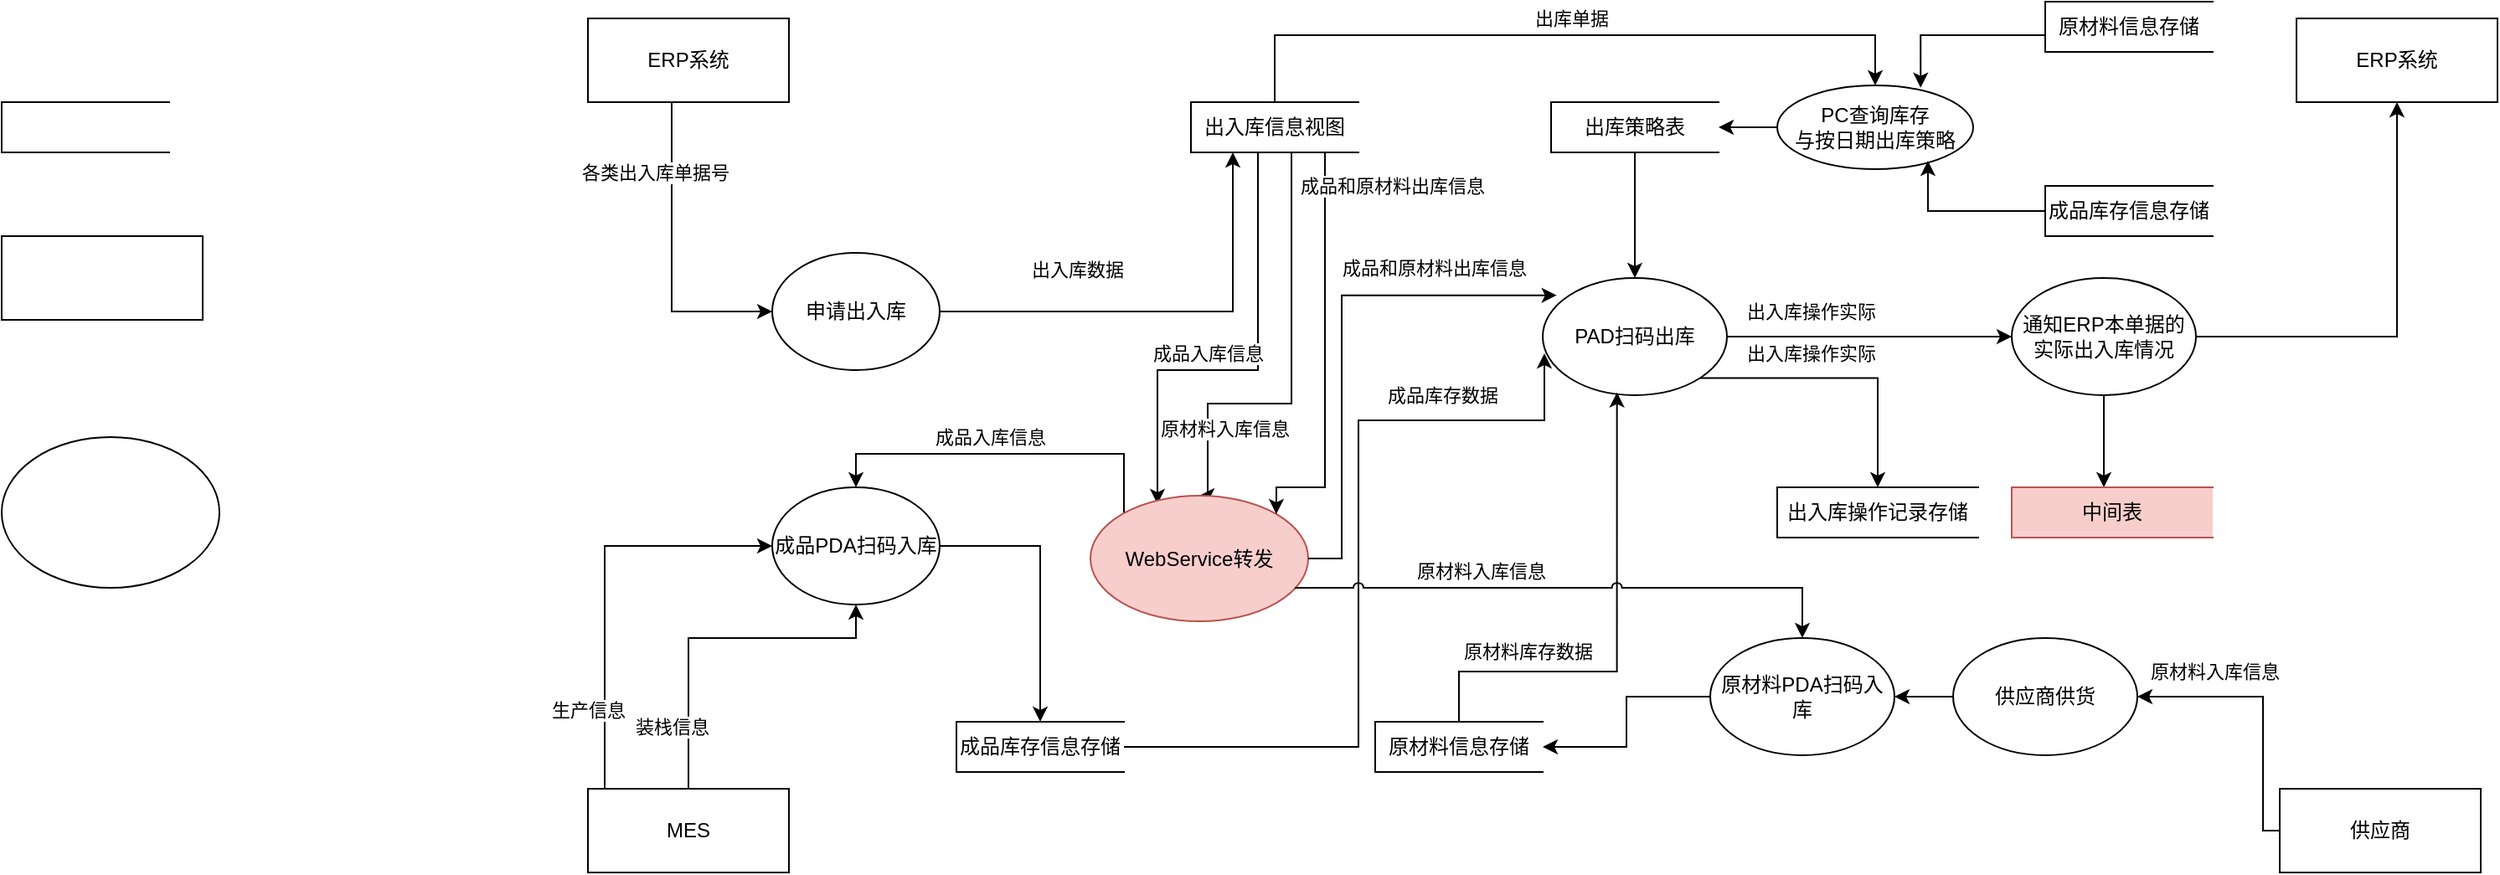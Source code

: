 <mxfile version="24.2.1" type="github">
  <diagram name="第 1 页" id="GwWL48kWU6Y4ENLvr92-">
    <mxGraphModel dx="1221" dy="662" grid="1" gridSize="10" guides="1" tooltips="1" connect="1" arrows="1" fold="1" page="1" pageScale="1" pageWidth="827" pageHeight="1169" math="0" shadow="0">
      <root>
        <mxCell id="0" />
        <mxCell id="1" parent="0" />
        <mxCell id="ZooSclxC4xJhElzUtcn8-1" value="" style="html=1;dashed=0;whiteSpace=wrap;shape=partialRectangle;right=0;" vertex="1" parent="1">
          <mxGeometry x="100" y="110" width="100" height="30" as="geometry" />
        </mxCell>
        <mxCell id="ZooSclxC4xJhElzUtcn8-3" value="" style="ellipse;whiteSpace=wrap;html=1;" vertex="1" parent="1">
          <mxGeometry x="100" y="310" width="130" height="90" as="geometry" />
        </mxCell>
        <mxCell id="ZooSclxC4xJhElzUtcn8-4" value="" style="rounded=0;whiteSpace=wrap;html=1;" vertex="1" parent="1">
          <mxGeometry x="100" y="190" width="120" height="50" as="geometry" />
        </mxCell>
        <mxCell id="ZooSclxC4xJhElzUtcn8-9" style="edgeStyle=orthogonalEdgeStyle;rounded=0;orthogonalLoop=1;jettySize=auto;html=1;entryX=0;entryY=0.5;entryDx=0;entryDy=0;" edge="1" parent="1" source="ZooSclxC4xJhElzUtcn8-5" target="ZooSclxC4xJhElzUtcn8-6">
          <mxGeometry relative="1" as="geometry">
            <Array as="points">
              <mxPoint x="500" y="235" />
            </Array>
          </mxGeometry>
        </mxCell>
        <mxCell id="ZooSclxC4xJhElzUtcn8-13" value="各类出入库单据号" style="edgeLabel;html=1;align=center;verticalAlign=middle;resizable=0;points=[];" vertex="1" connectable="0" parent="ZooSclxC4xJhElzUtcn8-9">
          <mxGeometry x="0.017" relative="1" as="geometry">
            <mxPoint x="-10" y="-52" as="offset" />
          </mxGeometry>
        </mxCell>
        <mxCell id="ZooSclxC4xJhElzUtcn8-5" value="ERP系统" style="rounded=0;whiteSpace=wrap;html=1;" vertex="1" parent="1">
          <mxGeometry x="450" y="60" width="120" height="50" as="geometry" />
        </mxCell>
        <mxCell id="ZooSclxC4xJhElzUtcn8-11" style="edgeStyle=orthogonalEdgeStyle;rounded=0;orthogonalLoop=1;jettySize=auto;html=1;entryX=0.25;entryY=1;entryDx=0;entryDy=0;" edge="1" parent="1" source="ZooSclxC4xJhElzUtcn8-6" target="ZooSclxC4xJhElzUtcn8-10">
          <mxGeometry relative="1" as="geometry">
            <Array as="points">
              <mxPoint x="835" y="235" />
            </Array>
          </mxGeometry>
        </mxCell>
        <mxCell id="ZooSclxC4xJhElzUtcn8-12" value="出入库数据" style="edgeLabel;html=1;align=center;verticalAlign=middle;resizable=0;points=[];" vertex="1" connectable="0" parent="ZooSclxC4xJhElzUtcn8-11">
          <mxGeometry x="-0.398" y="2" relative="1" as="geometry">
            <mxPoint y="-23" as="offset" />
          </mxGeometry>
        </mxCell>
        <mxCell id="ZooSclxC4xJhElzUtcn8-6" value="申请出入库" style="ellipse;whiteSpace=wrap;html=1;" vertex="1" parent="1">
          <mxGeometry x="560" y="200" width="100" height="70" as="geometry" />
        </mxCell>
        <mxCell id="ZooSclxC4xJhElzUtcn8-60" style="edgeStyle=orthogonalEdgeStyle;rounded=0;orthogonalLoop=1;jettySize=auto;html=1;" edge="1" parent="1" source="ZooSclxC4xJhElzUtcn8-10">
          <mxGeometry relative="1" as="geometry">
            <mxPoint x="790" y="350" as="targetPoint" />
            <Array as="points">
              <mxPoint x="850" y="270" />
              <mxPoint x="790" y="270" />
            </Array>
          </mxGeometry>
        </mxCell>
        <mxCell id="ZooSclxC4xJhElzUtcn8-61" value="成品入库信息" style="edgeLabel;html=1;align=center;verticalAlign=middle;resizable=0;points=[];" vertex="1" connectable="0" parent="ZooSclxC4xJhElzUtcn8-60">
          <mxGeometry x="0.348" y="4" relative="1" as="geometry">
            <mxPoint x="22" y="-14" as="offset" />
          </mxGeometry>
        </mxCell>
        <mxCell id="ZooSclxC4xJhElzUtcn8-86" style="edgeStyle=orthogonalEdgeStyle;rounded=0;orthogonalLoop=1;jettySize=auto;html=1;entryX=0.5;entryY=0;entryDx=0;entryDy=0;" edge="1" parent="1" source="ZooSclxC4xJhElzUtcn8-10" target="ZooSclxC4xJhElzUtcn8-83">
          <mxGeometry relative="1" as="geometry">
            <Array as="points">
              <mxPoint x="860" y="70" />
              <mxPoint x="1219" y="70" />
            </Array>
          </mxGeometry>
        </mxCell>
        <mxCell id="ZooSclxC4xJhElzUtcn8-87" value="出库单据" style="edgeLabel;html=1;align=center;verticalAlign=middle;resizable=0;points=[];" vertex="1" connectable="0" parent="ZooSclxC4xJhElzUtcn8-86">
          <mxGeometry x="-0.065" y="5" relative="1" as="geometry">
            <mxPoint x="16" y="-5" as="offset" />
          </mxGeometry>
        </mxCell>
        <mxCell id="ZooSclxC4xJhElzUtcn8-10" value="出入库信息视图" style="html=1;dashed=0;whiteSpace=wrap;shape=partialRectangle;right=0;" vertex="1" parent="1">
          <mxGeometry x="810" y="110" width="100" height="30" as="geometry" />
        </mxCell>
        <mxCell id="ZooSclxC4xJhElzUtcn8-30" style="edgeStyle=orthogonalEdgeStyle;rounded=0;orthogonalLoop=1;jettySize=auto;html=1;entryX=0;entryY=0.5;entryDx=0;entryDy=0;" edge="1" parent="1" source="ZooSclxC4xJhElzUtcn8-14" target="ZooSclxC4xJhElzUtcn8-16">
          <mxGeometry relative="1" as="geometry">
            <Array as="points">
              <mxPoint x="460" y="375" />
            </Array>
          </mxGeometry>
        </mxCell>
        <mxCell id="ZooSclxC4xJhElzUtcn8-31" value="生产信息" style="edgeLabel;html=1;align=center;verticalAlign=middle;resizable=0;points=[];" vertex="1" connectable="0" parent="ZooSclxC4xJhElzUtcn8-30">
          <mxGeometry x="-0.067" relative="1" as="geometry">
            <mxPoint x="-10" y="67" as="offset" />
          </mxGeometry>
        </mxCell>
        <mxCell id="ZooSclxC4xJhElzUtcn8-32" style="edgeStyle=orthogonalEdgeStyle;rounded=0;orthogonalLoop=1;jettySize=auto;html=1;" edge="1" parent="1" source="ZooSclxC4xJhElzUtcn8-14" target="ZooSclxC4xJhElzUtcn8-16">
          <mxGeometry relative="1" as="geometry">
            <Array as="points">
              <mxPoint x="510" y="430" />
              <mxPoint x="610" y="430" />
            </Array>
          </mxGeometry>
        </mxCell>
        <mxCell id="ZooSclxC4xJhElzUtcn8-33" value="装栈信息" style="edgeLabel;html=1;align=center;verticalAlign=middle;resizable=0;points=[];" vertex="1" connectable="0" parent="ZooSclxC4xJhElzUtcn8-32">
          <mxGeometry x="-0.737" y="-2" relative="1" as="geometry">
            <mxPoint x="-12" y="-10" as="offset" />
          </mxGeometry>
        </mxCell>
        <mxCell id="ZooSclxC4xJhElzUtcn8-14" value="MES" style="rounded=0;whiteSpace=wrap;html=1;" vertex="1" parent="1">
          <mxGeometry x="450" y="520" width="120" height="50" as="geometry" />
        </mxCell>
        <mxCell id="ZooSclxC4xJhElzUtcn8-34" style="edgeStyle=orthogonalEdgeStyle;rounded=0;orthogonalLoop=1;jettySize=auto;html=1;entryX=0.5;entryY=0;entryDx=0;entryDy=0;" edge="1" parent="1" source="ZooSclxC4xJhElzUtcn8-16" target="ZooSclxC4xJhElzUtcn8-29">
          <mxGeometry relative="1" as="geometry" />
        </mxCell>
        <mxCell id="ZooSclxC4xJhElzUtcn8-16" value="成品PDA扫码入库" style="ellipse;whiteSpace=wrap;html=1;" vertex="1" parent="1">
          <mxGeometry x="560" y="340" width="100" height="70" as="geometry" />
        </mxCell>
        <mxCell id="ZooSclxC4xJhElzUtcn8-44" style="edgeStyle=orthogonalEdgeStyle;rounded=0;orthogonalLoop=1;jettySize=auto;html=1;" edge="1" parent="1" source="ZooSclxC4xJhElzUtcn8-19" target="ZooSclxC4xJhElzUtcn8-43">
          <mxGeometry relative="1" as="geometry" />
        </mxCell>
        <mxCell id="ZooSclxC4xJhElzUtcn8-47" value="出入库操作实际" style="edgeLabel;html=1;align=center;verticalAlign=middle;resizable=0;points=[];" vertex="1" connectable="0" parent="ZooSclxC4xJhElzUtcn8-44">
          <mxGeometry x="-0.333" y="3" relative="1" as="geometry">
            <mxPoint x="-7" y="-12" as="offset" />
          </mxGeometry>
        </mxCell>
        <mxCell id="ZooSclxC4xJhElzUtcn8-100" style="edgeStyle=orthogonalEdgeStyle;rounded=0;orthogonalLoop=1;jettySize=auto;html=1;exitX=1;exitY=1;exitDx=0;exitDy=0;entryX=0.5;entryY=0;entryDx=0;entryDy=0;" edge="1" parent="1" source="ZooSclxC4xJhElzUtcn8-19" target="ZooSclxC4xJhElzUtcn8-36">
          <mxGeometry relative="1" as="geometry" />
        </mxCell>
        <mxCell id="ZooSclxC4xJhElzUtcn8-19" value="PAD扫码出库" style="ellipse;whiteSpace=wrap;html=1;" vertex="1" parent="1">
          <mxGeometry x="1020" y="215" width="110" height="70" as="geometry" />
        </mxCell>
        <mxCell id="ZooSclxC4xJhElzUtcn8-24" style="edgeStyle=orthogonalEdgeStyle;rounded=0;orthogonalLoop=1;jettySize=auto;html=1;entryX=0.403;entryY=0.976;entryDx=0;entryDy=0;entryPerimeter=0;" edge="1" parent="1" source="ZooSclxC4xJhElzUtcn8-23" target="ZooSclxC4xJhElzUtcn8-19">
          <mxGeometry relative="1" as="geometry">
            <Array as="points">
              <mxPoint x="970" y="450" />
              <mxPoint x="1064" y="450" />
            </Array>
          </mxGeometry>
        </mxCell>
        <mxCell id="ZooSclxC4xJhElzUtcn8-26" value="原材料库存数据" style="edgeLabel;html=1;align=center;verticalAlign=middle;resizable=0;points=[];" vertex="1" connectable="0" parent="ZooSclxC4xJhElzUtcn8-24">
          <mxGeometry x="0.13" y="-3" relative="1" as="geometry">
            <mxPoint x="-57" y="28" as="offset" />
          </mxGeometry>
        </mxCell>
        <mxCell id="ZooSclxC4xJhElzUtcn8-23" value="原材料信息存储" style="html=1;dashed=0;whiteSpace=wrap;shape=partialRectangle;right=0;" vertex="1" parent="1">
          <mxGeometry x="920" y="480" width="100" height="30" as="geometry" />
        </mxCell>
        <mxCell id="ZooSclxC4xJhElzUtcn8-40" style="edgeStyle=orthogonalEdgeStyle;rounded=0;orthogonalLoop=1;jettySize=auto;html=1;entryX=0.009;entryY=0.643;entryDx=0;entryDy=0;entryPerimeter=0;jumpStyle=arc;" edge="1" parent="1" source="ZooSclxC4xJhElzUtcn8-29" target="ZooSclxC4xJhElzUtcn8-19">
          <mxGeometry relative="1" as="geometry">
            <mxPoint x="1020" y="260" as="targetPoint" />
            <Array as="points">
              <mxPoint x="910" y="495" />
              <mxPoint x="910" y="300" />
              <mxPoint x="1021" y="300" />
            </Array>
          </mxGeometry>
        </mxCell>
        <mxCell id="ZooSclxC4xJhElzUtcn8-41" value="成品库存数据" style="edgeLabel;html=1;align=center;verticalAlign=middle;resizable=0;points=[];" vertex="1" connectable="0" parent="ZooSclxC4xJhElzUtcn8-40">
          <mxGeometry x="-0.722" y="2" relative="1" as="geometry">
            <mxPoint x="122" y="-208" as="offset" />
          </mxGeometry>
        </mxCell>
        <mxCell id="ZooSclxC4xJhElzUtcn8-29" value="成品库存信息存储" style="html=1;dashed=0;whiteSpace=wrap;shape=partialRectangle;right=0;" vertex="1" parent="1">
          <mxGeometry x="670" y="480" width="100" height="30" as="geometry" />
        </mxCell>
        <mxCell id="ZooSclxC4xJhElzUtcn8-36" value="出入库操作记录存储" style="html=1;dashed=0;whiteSpace=wrap;shape=partialRectangle;right=0;" vertex="1" parent="1">
          <mxGeometry x="1160" y="340" width="120" height="30" as="geometry" />
        </mxCell>
        <mxCell id="ZooSclxC4xJhElzUtcn8-46" style="edgeStyle=orthogonalEdgeStyle;rounded=0;orthogonalLoop=1;jettySize=auto;html=1;" edge="1" parent="1" source="ZooSclxC4xJhElzUtcn8-43" target="ZooSclxC4xJhElzUtcn8-45">
          <mxGeometry relative="1" as="geometry">
            <Array as="points">
              <mxPoint x="1355" y="330" />
              <mxPoint x="1355" y="330" />
            </Array>
          </mxGeometry>
        </mxCell>
        <mxCell id="ZooSclxC4xJhElzUtcn8-49" style="edgeStyle=orthogonalEdgeStyle;rounded=0;orthogonalLoop=1;jettySize=auto;html=1;entryX=0.5;entryY=1;entryDx=0;entryDy=0;" edge="1" parent="1" source="ZooSclxC4xJhElzUtcn8-43" target="ZooSclxC4xJhElzUtcn8-48">
          <mxGeometry relative="1" as="geometry" />
        </mxCell>
        <mxCell id="ZooSclxC4xJhElzUtcn8-43" value="通知ERP本单据的实际出入库情况" style="ellipse;whiteSpace=wrap;html=1;" vertex="1" parent="1">
          <mxGeometry x="1300" y="215" width="110" height="70" as="geometry" />
        </mxCell>
        <mxCell id="ZooSclxC4xJhElzUtcn8-45" value="中间表" style="html=1;dashed=0;whiteSpace=wrap;shape=partialRectangle;right=0;fillColor=#f8cecc;strokeColor=#b85450;" vertex="1" parent="1">
          <mxGeometry x="1300" y="340" width="120" height="30" as="geometry" />
        </mxCell>
        <mxCell id="ZooSclxC4xJhElzUtcn8-48" value="ERP系统" style="rounded=0;whiteSpace=wrap;html=1;" vertex="1" parent="1">
          <mxGeometry x="1470" y="60" width="120" height="50" as="geometry" />
        </mxCell>
        <mxCell id="ZooSclxC4xJhElzUtcn8-53" style="edgeStyle=orthogonalEdgeStyle;rounded=0;orthogonalLoop=1;jettySize=auto;html=1;entryX=1;entryY=0.5;entryDx=0;entryDy=0;" edge="1" parent="1" source="ZooSclxC4xJhElzUtcn8-50" target="ZooSclxC4xJhElzUtcn8-51">
          <mxGeometry relative="1" as="geometry">
            <Array as="points">
              <mxPoint x="1450" y="465" />
            </Array>
          </mxGeometry>
        </mxCell>
        <mxCell id="ZooSclxC4xJhElzUtcn8-54" value="原材料入库信息" style="edgeLabel;html=1;align=center;verticalAlign=middle;resizable=0;points=[];" vertex="1" connectable="0" parent="ZooSclxC4xJhElzUtcn8-53">
          <mxGeometry x="0.45" y="-1" relative="1" as="geometry">
            <mxPoint y="-14" as="offset" />
          </mxGeometry>
        </mxCell>
        <mxCell id="ZooSclxC4xJhElzUtcn8-50" value="供应商" style="rounded=0;whiteSpace=wrap;html=1;" vertex="1" parent="1">
          <mxGeometry x="1460" y="520" width="120" height="50" as="geometry" />
        </mxCell>
        <mxCell id="ZooSclxC4xJhElzUtcn8-57" style="edgeStyle=orthogonalEdgeStyle;rounded=0;orthogonalLoop=1;jettySize=auto;html=1;" edge="1" parent="1" source="ZooSclxC4xJhElzUtcn8-51" target="ZooSclxC4xJhElzUtcn8-56">
          <mxGeometry relative="1" as="geometry" />
        </mxCell>
        <mxCell id="ZooSclxC4xJhElzUtcn8-51" value="供应商供货" style="ellipse;whiteSpace=wrap;html=1;" vertex="1" parent="1">
          <mxGeometry x="1265" y="430" width="110" height="70" as="geometry" />
        </mxCell>
        <mxCell id="ZooSclxC4xJhElzUtcn8-58" style="edgeStyle=orthogonalEdgeStyle;rounded=0;orthogonalLoop=1;jettySize=auto;html=1;entryX=1;entryY=0.5;entryDx=0;entryDy=0;" edge="1" parent="1" source="ZooSclxC4xJhElzUtcn8-56" target="ZooSclxC4xJhElzUtcn8-23">
          <mxGeometry relative="1" as="geometry" />
        </mxCell>
        <mxCell id="ZooSclxC4xJhElzUtcn8-56" value="原材料PDA扫码入库" style="ellipse;whiteSpace=wrap;html=1;" vertex="1" parent="1">
          <mxGeometry x="1120" y="430" width="110" height="70" as="geometry" />
        </mxCell>
        <mxCell id="ZooSclxC4xJhElzUtcn8-64" value="" style="endArrow=classic;html=1;rounded=0;exitX=0.877;exitY=1;exitDx=0;exitDy=0;exitPerimeter=0;edgeStyle=orthogonalEdgeStyle;jumpStyle=arc;entryX=0.5;entryY=0;entryDx=0;entryDy=0;" edge="1" parent="1" source="ZooSclxC4xJhElzUtcn8-10" target="ZooSclxC4xJhElzUtcn8-68">
          <mxGeometry width="50" height="50" relative="1" as="geometry">
            <mxPoint x="990" y="200" as="sourcePoint" />
            <mxPoint x="1110" y="340" as="targetPoint" />
            <Array as="points">
              <mxPoint x="870" y="140" />
              <mxPoint x="870" y="290" />
              <mxPoint x="820" y="290" />
              <mxPoint x="820" y="345" />
            </Array>
          </mxGeometry>
        </mxCell>
        <mxCell id="ZooSclxC4xJhElzUtcn8-67" value="原材料入库信息" style="edgeLabel;html=1;align=center;verticalAlign=middle;resizable=0;points=[];" vertex="1" connectable="0" parent="ZooSclxC4xJhElzUtcn8-64">
          <mxGeometry x="0.167" y="-1" relative="1" as="geometry">
            <mxPoint x="-39" y="24" as="offset" />
          </mxGeometry>
        </mxCell>
        <mxCell id="ZooSclxC4xJhElzUtcn8-69" style="edgeStyle=orthogonalEdgeStyle;rounded=0;orthogonalLoop=1;jettySize=auto;html=1;entryX=0.5;entryY=0;entryDx=0;entryDy=0;" edge="1" parent="1" source="ZooSclxC4xJhElzUtcn8-68" target="ZooSclxC4xJhElzUtcn8-16">
          <mxGeometry relative="1" as="geometry">
            <Array as="points">
              <mxPoint x="770" y="320" />
              <mxPoint x="610" y="320" />
            </Array>
          </mxGeometry>
        </mxCell>
        <mxCell id="ZooSclxC4xJhElzUtcn8-68" value="WebService转发" style="ellipse;whiteSpace=wrap;html=1;fillColor=#f8cecc;strokeColor=#b85450;" vertex="1" parent="1">
          <mxGeometry x="750" y="345" width="130" height="75" as="geometry" />
        </mxCell>
        <mxCell id="ZooSclxC4xJhElzUtcn8-71" style="edgeStyle=orthogonalEdgeStyle;rounded=0;orthogonalLoop=1;jettySize=auto;html=1;entryX=0.5;entryY=0;entryDx=0;entryDy=0;jumpStyle=arc;" edge="1" parent="1" target="ZooSclxC4xJhElzUtcn8-56">
          <mxGeometry relative="1" as="geometry">
            <mxPoint x="872" y="400" as="sourcePoint" />
            <Array as="points">
              <mxPoint x="872" y="400" />
              <mxPoint x="1175" y="400" />
            </Array>
          </mxGeometry>
        </mxCell>
        <mxCell id="ZooSclxC4xJhElzUtcn8-72" value="成品入库信息" style="edgeLabel;html=1;align=center;verticalAlign=middle;resizable=0;points=[];" vertex="1" connectable="0" parent="1">
          <mxGeometry x="690" y="310" as="geometry" />
        </mxCell>
        <mxCell id="ZooSclxC4xJhElzUtcn8-73" value="原材料入库信息" style="edgeLabel;html=1;align=center;verticalAlign=middle;resizable=0;points=[];" vertex="1" connectable="0" parent="1">
          <mxGeometry x="860" y="340.0" as="geometry">
            <mxPoint x="123" y="50" as="offset" />
          </mxGeometry>
        </mxCell>
        <mxCell id="ZooSclxC4xJhElzUtcn8-76" value="" style="endArrow=classic;html=1;rounded=0;entryX=1;entryY=0;entryDx=0;entryDy=0;edgeStyle=orthogonalEdgeStyle;" edge="1" parent="1" target="ZooSclxC4xJhElzUtcn8-68">
          <mxGeometry width="50" height="50" relative="1" as="geometry">
            <mxPoint x="880" y="140" as="sourcePoint" />
            <mxPoint x="960" y="150" as="targetPoint" />
            <Array as="points">
              <mxPoint x="890" y="140" />
              <mxPoint x="890" y="340" />
              <mxPoint x="861" y="340" />
            </Array>
          </mxGeometry>
        </mxCell>
        <mxCell id="ZooSclxC4xJhElzUtcn8-77" value="成品和原材料出库信息" style="edgeLabel;html=1;align=center;verticalAlign=middle;resizable=0;points=[];" vertex="1" connectable="0" parent="ZooSclxC4xJhElzUtcn8-76">
          <mxGeometry x="-0.32" y="2" relative="1" as="geometry">
            <mxPoint x="38" y="-57" as="offset" />
          </mxGeometry>
        </mxCell>
        <mxCell id="ZooSclxC4xJhElzUtcn8-78" style="edgeStyle=orthogonalEdgeStyle;rounded=0;orthogonalLoop=1;jettySize=auto;html=1;entryX=0.076;entryY=0.148;entryDx=0;entryDy=0;entryPerimeter=0;" edge="1" parent="1" source="ZooSclxC4xJhElzUtcn8-68" target="ZooSclxC4xJhElzUtcn8-19">
          <mxGeometry relative="1" as="geometry">
            <Array as="points">
              <mxPoint x="900" y="383" />
              <mxPoint x="900" y="225" />
            </Array>
          </mxGeometry>
        </mxCell>
        <mxCell id="ZooSclxC4xJhElzUtcn8-79" value="成品和原材料出库信息" style="edgeLabel;html=1;align=center;verticalAlign=middle;resizable=0;points=[];" vertex="1" connectable="0" parent="1">
          <mxGeometry x="940" y="180" as="geometry">
            <mxPoint x="15" y="29" as="offset" />
          </mxGeometry>
        </mxCell>
        <mxCell id="ZooSclxC4xJhElzUtcn8-85" style="edgeStyle=orthogonalEdgeStyle;rounded=0;orthogonalLoop=1;jettySize=auto;html=1;entryX=0.5;entryY=0;entryDx=0;entryDy=0;" edge="1" parent="1" source="ZooSclxC4xJhElzUtcn8-81" target="ZooSclxC4xJhElzUtcn8-19">
          <mxGeometry relative="1" as="geometry" />
        </mxCell>
        <mxCell id="ZooSclxC4xJhElzUtcn8-81" value="出库策略表" style="html=1;dashed=0;whiteSpace=wrap;shape=partialRectangle;right=0;" vertex="1" parent="1">
          <mxGeometry x="1025" y="110" width="100" height="30" as="geometry" />
        </mxCell>
        <mxCell id="ZooSclxC4xJhElzUtcn8-84" style="edgeStyle=orthogonalEdgeStyle;rounded=0;orthogonalLoop=1;jettySize=auto;html=1;" edge="1" parent="1" source="ZooSclxC4xJhElzUtcn8-83" target="ZooSclxC4xJhElzUtcn8-81">
          <mxGeometry relative="1" as="geometry" />
        </mxCell>
        <mxCell id="ZooSclxC4xJhElzUtcn8-83" value="PC查询库存&lt;br&gt;与按日期出库策略" style="ellipse;whiteSpace=wrap;html=1;" vertex="1" parent="1">
          <mxGeometry x="1160" y="100" width="117" height="50" as="geometry" />
        </mxCell>
        <mxCell id="ZooSclxC4xJhElzUtcn8-91" value="成品库存信息存储" style="html=1;dashed=0;whiteSpace=wrap;shape=partialRectangle;right=0;" vertex="1" parent="1">
          <mxGeometry x="1320" y="160" width="100" height="30" as="geometry" />
        </mxCell>
        <mxCell id="ZooSclxC4xJhElzUtcn8-93" value="原材料信息存储" style="html=1;dashed=0;whiteSpace=wrap;shape=partialRectangle;right=0;" vertex="1" parent="1">
          <mxGeometry x="1320" y="50" width="100" height="30" as="geometry" />
        </mxCell>
        <mxCell id="ZooSclxC4xJhElzUtcn8-96" style="edgeStyle=orthogonalEdgeStyle;rounded=0;orthogonalLoop=1;jettySize=auto;html=1;entryX=0.732;entryY=0.027;entryDx=0;entryDy=0;entryPerimeter=0;" edge="1" parent="1" source="ZooSclxC4xJhElzUtcn8-93" target="ZooSclxC4xJhElzUtcn8-83">
          <mxGeometry relative="1" as="geometry">
            <Array as="points">
              <mxPoint x="1246" y="70" />
            </Array>
          </mxGeometry>
        </mxCell>
        <mxCell id="ZooSclxC4xJhElzUtcn8-97" style="edgeStyle=orthogonalEdgeStyle;rounded=0;orthogonalLoop=1;jettySize=auto;html=1;entryX=0.769;entryY=0.9;entryDx=0;entryDy=0;entryPerimeter=0;" edge="1" parent="1" source="ZooSclxC4xJhElzUtcn8-91" target="ZooSclxC4xJhElzUtcn8-83">
          <mxGeometry relative="1" as="geometry" />
        </mxCell>
        <mxCell id="ZooSclxC4xJhElzUtcn8-101" value="出入库操作实际" style="edgeLabel;html=1;align=center;verticalAlign=middle;resizable=0;points=[];" vertex="1" connectable="0" parent="1">
          <mxGeometry x="1180" y="260" as="geometry" />
        </mxCell>
      </root>
    </mxGraphModel>
  </diagram>
</mxfile>
